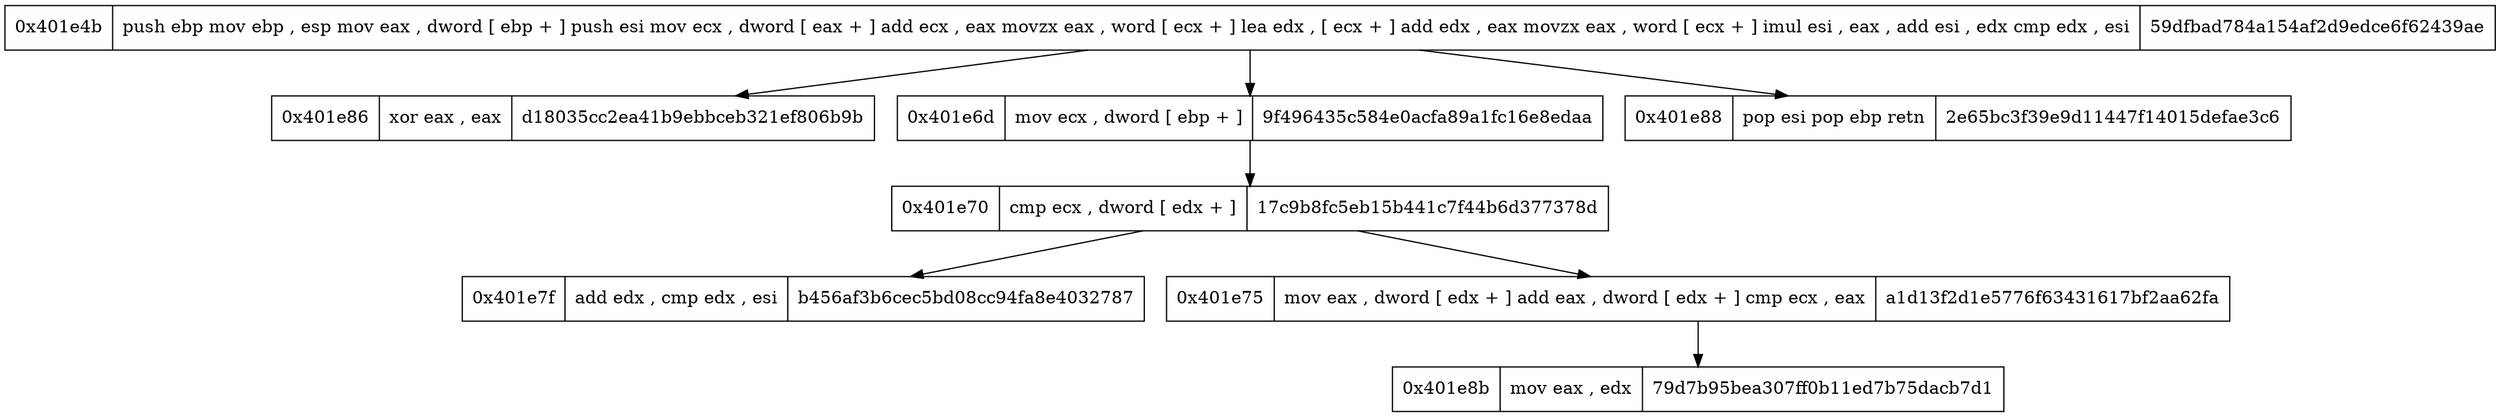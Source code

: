 digraph{
node [shape=record];
"0x401e4b"[label="0x401e4b|  push ebp
 mov ebp ,  esp
 mov eax ,  dword  [ ebp + ]
 push esi
 mov ecx ,  dword  [ eax + ]
 add ecx ,  eax
 movzx eax ,  word  [ ecx + ]
 lea edx ,   [ ecx + ]
 add edx ,  eax
 movzx eax ,  word  [ ecx + ]
 imul esi ,  eax , 
 add esi ,  edx
 cmp edx ,  esi
| 59dfbad784a154af2d9edce6f62439ae"] "0x401e4b" -> "0x401e86""0x401e4b" -> "0x401e6d""0x401e4b" -> "0x401e88""0x401e86"[label="0x401e86|  xor eax ,  eax
| d18035cc2ea41b9ebbceb321ef806b9b"] "0x401e6d"[label="0x401e6d|  mov ecx ,  dword  [ ebp + ]
| 9f496435c584e0acfa89a1fc16e8edaa"] "0x401e6d" -> "0x401e70""0x401e7f"[label="0x401e7f|  add edx , 
 cmp edx ,  esi
| b456af3b6cec5bd08cc94fa8e4032787"] "0x401e75"[label="0x401e75|  mov eax ,  dword  [ edx + ]
 add eax ,  dword  [ edx + ]
 cmp ecx ,  eax
| a1d13f2d1e5776f63431617bf2aa62fa"] "0x401e75" -> "0x401e8b""0x401e70"[label="0x401e70|  cmp ecx ,  dword  [ edx + ]
| 17c9b8fc5eb15b441c7f44b6d377378d"] "0x401e70" -> "0x401e7f""0x401e70" -> "0x401e75""0x401e8b"[label="0x401e8b|  mov eax ,  edx
| 79d7b95bea307ff0b11ed7b75dacb7d1"] "0x401e88"[label="0x401e88|  pop esi
 pop ebp
 retn
| 2e65bc3f39e9d11447f14015defae3c6"] }